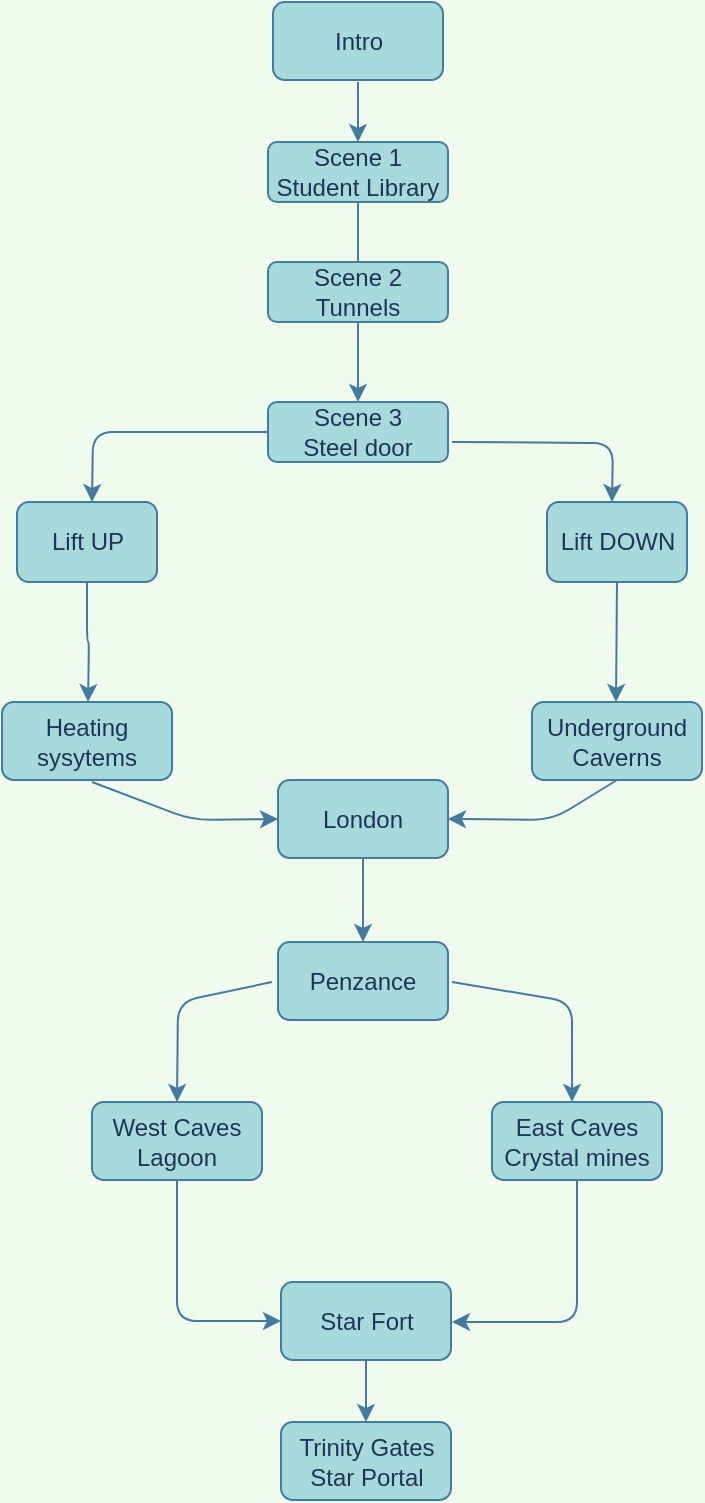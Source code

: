 <mxfile version="15.5.9" type="github">
  <diagram id="cXGQUIpQxS_fL44lwIFH" name="Page-1">
    <mxGraphModel dx="1422" dy="804" grid="1" gridSize="10" guides="1" tooltips="1" connect="1" arrows="1" fold="1" page="1" pageScale="1" pageWidth="850" pageHeight="1100" background="#F1FAEE" math="0" shadow="0">
      <root>
        <mxCell id="0" />
        <mxCell id="1" parent="0" />
        <mxCell id="5xCC1GNIO-IaGWrvfCco-57" style="edgeStyle=orthogonalEdgeStyle;curved=0;rounded=1;sketch=0;orthogonalLoop=1;jettySize=auto;html=1;fontColor=#1D3557;strokeColor=#457B9D;fillColor=#A8DADC;" parent="1" edge="1">
          <mxGeometry relative="1" as="geometry">
            <mxPoint x="540" y="260" as="targetPoint" />
            <mxPoint x="460" y="230" as="sourcePoint" />
          </mxGeometry>
        </mxCell>
        <mxCell id="5xCC1GNIO-IaGWrvfCco-59" style="edgeStyle=orthogonalEdgeStyle;curved=0;rounded=1;sketch=0;orthogonalLoop=1;jettySize=auto;html=1;fontColor=#1D3557;strokeColor=#457B9D;fillColor=#A8DADC;" parent="1" source="nOvAloDPaUvF_4_PYu3U-1" edge="1">
          <mxGeometry relative="1" as="geometry">
            <mxPoint x="280" y="260" as="targetPoint" />
          </mxGeometry>
        </mxCell>
        <mxCell id="nOvAloDPaUvF_4_PYu3U-1" value="Scene 3 &lt;br&gt;Steel door" style="whiteSpace=wrap;html=1;fillColor=#A8DADC;strokeColor=#457B9D;fontColor=#1D3557;rounded=1;" parent="1" vertex="1">
          <mxGeometry x="368" y="210" width="90" height="30" as="geometry" />
        </mxCell>
        <mxCell id="nOvAloDPaUvF_4_PYu3U-3" value="Underground&lt;br&gt;Caverns" style="whiteSpace=wrap;html=1;fillColor=#A8DADC;strokeColor=#457B9D;fontColor=#1D3557;rounded=1;" parent="1" vertex="1">
          <mxGeometry x="500" y="360" width="85" height="39" as="geometry" />
        </mxCell>
        <mxCell id="5xCC1GNIO-IaGWrvfCco-33" value="Scene 1&lt;br&gt;Student Library" style="whiteSpace=wrap;html=1;fillColor=#A8DADC;strokeColor=#457B9D;fontColor=#1D3557;rounded=1;" parent="1" vertex="1">
          <mxGeometry x="368" y="80" width="90" height="30" as="geometry" />
        </mxCell>
        <mxCell id="5xCC1GNIO-IaGWrvfCco-69" value="" style="edgeStyle=orthogonalEdgeStyle;curved=0;rounded=1;sketch=0;orthogonalLoop=1;jettySize=auto;html=1;fontColor=#1D3557;strokeColor=#457B9D;fillColor=#A8DADC;exitX=0.5;exitY=1;exitDx=0;exitDy=0;" parent="1" source="5xCC1GNIO-IaGWrvfCco-33" target="nOvAloDPaUvF_4_PYu3U-1" edge="1">
          <mxGeometry relative="1" as="geometry" />
        </mxCell>
        <mxCell id="5xCC1GNIO-IaGWrvfCco-42" value="Scene 2&lt;br&gt;Tunnels" style="whiteSpace=wrap;html=1;fillColor=#A8DADC;strokeColor=#457B9D;fontColor=#1D3557;rounded=1;" parent="1" vertex="1">
          <mxGeometry x="368" y="140" width="90" height="30" as="geometry" />
        </mxCell>
        <mxCell id="5xCC1GNIO-IaGWrvfCco-63" value="" style="edgeStyle=orthogonalEdgeStyle;curved=0;rounded=1;sketch=0;orthogonalLoop=1;jettySize=auto;html=1;fontColor=#1D3557;strokeColor=#457B9D;fillColor=#A8DADC;" parent="1" source="5xCC1GNIO-IaGWrvfCco-49" edge="1">
          <mxGeometry relative="1" as="geometry">
            <mxPoint x="278" y="360" as="targetPoint" />
          </mxGeometry>
        </mxCell>
        <mxCell id="5xCC1GNIO-IaGWrvfCco-49" value="Lift UP" style="whiteSpace=wrap;html=1;fillColor=#A8DADC;strokeColor=#457B9D;fontColor=#1D3557;rounded=1;" parent="1" vertex="1">
          <mxGeometry x="242.5" y="260" width="70" height="40" as="geometry" />
        </mxCell>
        <mxCell id="5xCC1GNIO-IaGWrvfCco-47" value="Lift DOWN" style="whiteSpace=wrap;html=1;fillColor=#A8DADC;strokeColor=#457B9D;fontColor=#1D3557;rounded=1;" parent="1" vertex="1">
          <mxGeometry x="507.5" y="260" width="70" height="40" as="geometry" />
        </mxCell>
        <mxCell id="5xCC1GNIO-IaGWrvfCco-84" style="edgeStyle=orthogonalEdgeStyle;curved=0;rounded=1;sketch=0;orthogonalLoop=1;jettySize=auto;html=1;fontColor=#1D3557;strokeColor=#457B9D;fillColor=#A8DADC;" parent="1" source="5xCC1GNIO-IaGWrvfCco-67" edge="1">
          <mxGeometry relative="1" as="geometry">
            <mxPoint x="415.5" y="480" as="targetPoint" />
          </mxGeometry>
        </mxCell>
        <mxCell id="5xCC1GNIO-IaGWrvfCco-78" value="" style="edgeStyle=orthogonalEdgeStyle;curved=0;rounded=1;sketch=0;orthogonalLoop=1;jettySize=auto;html=1;fontColor=#1D3557;strokeColor=#457B9D;fillColor=#A8DADC;exitX=0.5;exitY=1;exitDx=0;exitDy=0;" parent="1" source="5xCC1GNIO-IaGWrvfCco-47" edge="1">
          <mxGeometry relative="1" as="geometry">
            <mxPoint x="542" y="310" as="sourcePoint" />
            <mxPoint x="542" y="360" as="targetPoint" />
          </mxGeometry>
        </mxCell>
        <mxCell id="5xCC1GNIO-IaGWrvfCco-67" value="London" style="whiteSpace=wrap;html=1;fillColor=#A8DADC;strokeColor=#457B9D;fontColor=#1D3557;rounded=1;" parent="1" vertex="1">
          <mxGeometry x="373" y="399" width="85" height="39" as="geometry" />
        </mxCell>
        <mxCell id="5xCC1GNIO-IaGWrvfCco-79" value="Heating sysytems" style="whiteSpace=wrap;html=1;fillColor=#A8DADC;strokeColor=#457B9D;fontColor=#1D3557;rounded=1;" parent="1" vertex="1">
          <mxGeometry x="235" y="360" width="85" height="39" as="geometry" />
        </mxCell>
        <mxCell id="5xCC1GNIO-IaGWrvfCco-81" value="" style="endArrow=classic;html=1;rounded=1;sketch=0;fontColor=#1D3557;strokeColor=#457B9D;fillColor=#A8DADC;curved=0;entryX=1;entryY=0.5;entryDx=0;entryDy=0;exitX=0.5;exitY=1;exitDx=0;exitDy=0;" parent="1" source="nOvAloDPaUvF_4_PYu3U-3" target="5xCC1GNIO-IaGWrvfCco-67" edge="1">
          <mxGeometry width="50" height="50" relative="1" as="geometry">
            <mxPoint x="460" y="470" as="sourcePoint" />
            <mxPoint x="510" y="420" as="targetPoint" />
            <Array as="points">
              <mxPoint x="510" y="419" />
            </Array>
          </mxGeometry>
        </mxCell>
        <mxCell id="5xCC1GNIO-IaGWrvfCco-82" value="" style="endArrow=classic;html=1;rounded=1;sketch=0;fontColor=#1D3557;strokeColor=#457B9D;fillColor=#A8DADC;curved=0;entryX=0;entryY=0.5;entryDx=0;entryDy=0;" parent="1" target="5xCC1GNIO-IaGWrvfCco-67" edge="1">
          <mxGeometry width="50" height="50" relative="1" as="geometry">
            <mxPoint x="280" y="400" as="sourcePoint" />
            <mxPoint x="510" y="420" as="targetPoint" />
            <Array as="points">
              <mxPoint x="330" y="419" />
            </Array>
          </mxGeometry>
        </mxCell>
        <mxCell id="5xCC1GNIO-IaGWrvfCco-100" style="edgeStyle=orthogonalEdgeStyle;curved=0;rounded=1;sketch=0;orthogonalLoop=1;jettySize=auto;html=1;fontColor=#1D3557;strokeColor=#457B9D;fillColor=#A8DADC;" parent="1" source="5xCC1GNIO-IaGWrvfCco-86" edge="1">
          <mxGeometry relative="1" as="geometry">
            <mxPoint x="460" y="670" as="targetPoint" />
            <Array as="points">
              <mxPoint x="523" y="670" />
            </Array>
          </mxGeometry>
        </mxCell>
        <mxCell id="5xCC1GNIO-IaGWrvfCco-86" value="East Caves&lt;br&gt;Crystal mines" style="whiteSpace=wrap;html=1;fillColor=#A8DADC;strokeColor=#457B9D;fontColor=#1D3557;rounded=1;" parent="1" vertex="1">
          <mxGeometry x="480" y="560" width="85" height="39" as="geometry" />
        </mxCell>
        <mxCell id="5xCC1GNIO-IaGWrvfCco-97" style="edgeStyle=orthogonalEdgeStyle;curved=0;rounded=1;sketch=0;orthogonalLoop=1;jettySize=auto;html=1;exitX=0.5;exitY=1;exitDx=0;exitDy=0;entryX=0;entryY=0.5;entryDx=0;entryDy=0;fontColor=#1D3557;strokeColor=#457B9D;fillColor=#A8DADC;" parent="1" source="5xCC1GNIO-IaGWrvfCco-87" target="5xCC1GNIO-IaGWrvfCco-95" edge="1">
          <mxGeometry relative="1" as="geometry" />
        </mxCell>
        <mxCell id="5xCC1GNIO-IaGWrvfCco-87" value="West Caves&lt;br&gt;Lagoon" style="whiteSpace=wrap;html=1;fillColor=#A8DADC;strokeColor=#457B9D;fontColor=#1D3557;rounded=1;" parent="1" vertex="1">
          <mxGeometry x="280" y="560" width="85" height="39" as="geometry" />
        </mxCell>
        <mxCell id="5xCC1GNIO-IaGWrvfCco-85" value="Penzance" style="whiteSpace=wrap;html=1;fillColor=#A8DADC;strokeColor=#457B9D;fontColor=#1D3557;rounded=1;" parent="1" vertex="1">
          <mxGeometry x="373" y="480" width="85" height="39" as="geometry" />
        </mxCell>
        <mxCell id="5xCC1GNIO-IaGWrvfCco-89" value="" style="endArrow=classic;html=1;rounded=1;sketch=0;fontColor=#1D3557;strokeColor=#457B9D;fillColor=#A8DADC;curved=0;entryX=0.5;entryY=0;entryDx=0;entryDy=0;" parent="1" target="5xCC1GNIO-IaGWrvfCco-87" edge="1">
          <mxGeometry width="50" height="50" relative="1" as="geometry">
            <mxPoint x="370" y="500" as="sourcePoint" />
            <mxPoint x="510" y="440" as="targetPoint" />
            <Array as="points">
              <mxPoint x="323" y="510" />
            </Array>
          </mxGeometry>
        </mxCell>
        <mxCell id="5xCC1GNIO-IaGWrvfCco-94" value="" style="endArrow=classic;html=1;rounded=1;sketch=0;fontColor=#1D3557;strokeColor=#457B9D;fillColor=#A8DADC;curved=0;entryX=0.471;entryY=0;entryDx=0;entryDy=0;entryPerimeter=0;" parent="1" target="5xCC1GNIO-IaGWrvfCco-86" edge="1">
          <mxGeometry width="50" height="50" relative="1" as="geometry">
            <mxPoint x="460" y="500" as="sourcePoint" />
            <mxPoint x="510" y="440" as="targetPoint" />
            <Array as="points">
              <mxPoint x="520" y="510" />
            </Array>
          </mxGeometry>
        </mxCell>
        <mxCell id="5xCC1GNIO-IaGWrvfCco-95" value="Star Fort" style="whiteSpace=wrap;html=1;fillColor=#A8DADC;strokeColor=#457B9D;fontColor=#1D3557;rounded=1;" parent="1" vertex="1">
          <mxGeometry x="374.5" y="650" width="85" height="39" as="geometry" />
        </mxCell>
        <mxCell id="5xCC1GNIO-IaGWrvfCco-99" value="" style="endArrow=classic;html=1;rounded=1;sketch=0;fontColor=#1D3557;strokeColor=#457B9D;fillColor=#A8DADC;curved=0;entryX=0.5;entryY=0;entryDx=0;entryDy=0;exitX=0.5;exitY=1;exitDx=0;exitDy=0;" parent="1" source="5xCC1GNIO-IaGWrvfCco-95" target="5xCC1GNIO-IaGWrvfCco-101" edge="1">
          <mxGeometry width="50" height="50" relative="1" as="geometry">
            <mxPoint x="460" y="490" as="sourcePoint" />
            <mxPoint x="510" y="440" as="targetPoint" />
          </mxGeometry>
        </mxCell>
        <mxCell id="5xCC1GNIO-IaGWrvfCco-101" value="Trinity Gates&lt;br&gt;Star Portal" style="whiteSpace=wrap;html=1;fillColor=#A8DADC;strokeColor=#457B9D;fontColor=#1D3557;rounded=1;" parent="1" vertex="1">
          <mxGeometry x="374.5" y="720" width="85" height="39" as="geometry" />
        </mxCell>
        <mxCell id="5xCC1GNIO-IaGWrvfCco-102" value="Intro" style="whiteSpace=wrap;html=1;fillColor=#A8DADC;strokeColor=#457B9D;fontColor=#1D3557;rounded=1;" parent="1" vertex="1">
          <mxGeometry x="370.5" y="10" width="85" height="39" as="geometry" />
        </mxCell>
        <mxCell id="5xCC1GNIO-IaGWrvfCco-103" value="" style="endArrow=classic;html=1;rounded=1;sketch=0;fontColor=#1D3557;strokeColor=#457B9D;fillColor=#A8DADC;curved=0;entryX=0.5;entryY=0;entryDx=0;entryDy=0;" parent="1" target="5xCC1GNIO-IaGWrvfCco-33" edge="1">
          <mxGeometry width="50" height="50" relative="1" as="geometry">
            <mxPoint x="413" y="50" as="sourcePoint" />
            <mxPoint x="510" y="40" as="targetPoint" />
          </mxGeometry>
        </mxCell>
      </root>
    </mxGraphModel>
  </diagram>
</mxfile>
